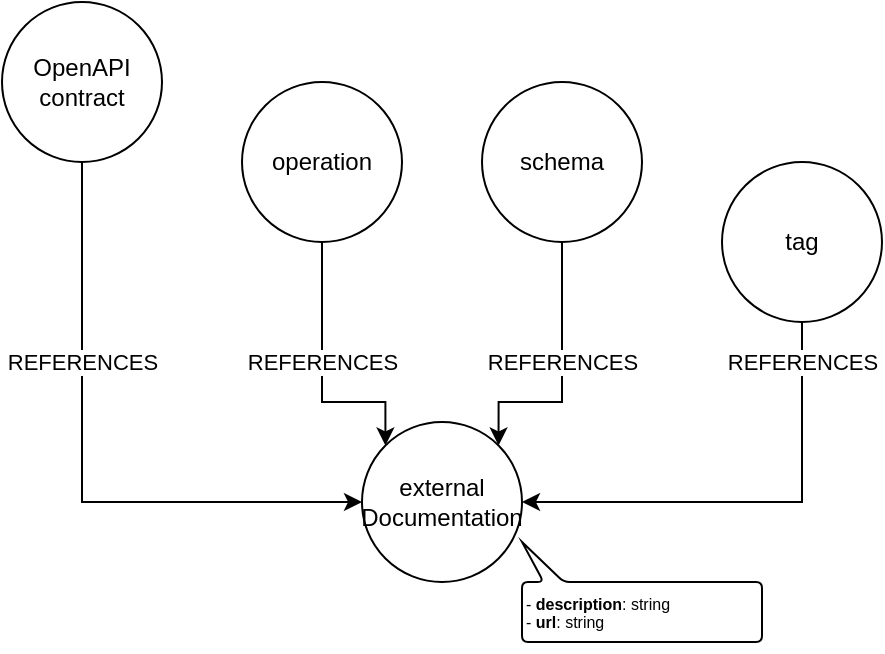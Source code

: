 <mxfile version="21.5.0" type="device">
  <diagram name="Page-1" id="UiZgA-MPbBTDrN_Jgupd">
    <mxGraphModel dx="822" dy="489" grid="1" gridSize="10" guides="1" tooltips="1" connect="1" arrows="1" fold="1" page="1" pageScale="1" pageWidth="850" pageHeight="1100" math="0" shadow="0">
      <root>
        <mxCell id="0" />
        <mxCell id="1" parent="0" />
        <mxCell id="FqXtzqW2zi4EFxIWnUQy-1" value="external Documentation" style="ellipse;whiteSpace=wrap;html=1;aspect=fixed;" parent="1" vertex="1">
          <mxGeometry x="320" y="450" width="80" height="80" as="geometry" />
        </mxCell>
        <mxCell id="FqXtzqW2zi4EFxIWnUQy-7" style="edgeStyle=orthogonalEdgeStyle;rounded=0;orthogonalLoop=1;jettySize=auto;html=1;entryX=0;entryY=0;entryDx=0;entryDy=0;" parent="1" source="FqXtzqW2zi4EFxIWnUQy-2" target="FqXtzqW2zi4EFxIWnUQy-1" edge="1">
          <mxGeometry relative="1" as="geometry">
            <Array as="points">
              <mxPoint x="300" y="440" />
              <mxPoint x="332" y="440" />
            </Array>
          </mxGeometry>
        </mxCell>
        <mxCell id="FqXtzqW2zi4EFxIWnUQy-12" value="REFERENCES" style="edgeLabel;html=1;align=center;verticalAlign=middle;resizable=0;points=[];" parent="FqXtzqW2zi4EFxIWnUQy-7" vertex="1" connectable="0">
          <mxGeometry x="-0.478" relative="1" as="geometry">
            <mxPoint y="25" as="offset" />
          </mxGeometry>
        </mxCell>
        <mxCell id="FqXtzqW2zi4EFxIWnUQy-2" value="operation" style="ellipse;whiteSpace=wrap;html=1;aspect=fixed;" parent="1" vertex="1">
          <mxGeometry x="260" y="280" width="80" height="80" as="geometry" />
        </mxCell>
        <mxCell id="FqXtzqW2zi4EFxIWnUQy-8" style="edgeStyle=orthogonalEdgeStyle;rounded=0;orthogonalLoop=1;jettySize=auto;html=1;entryX=1;entryY=0;entryDx=0;entryDy=0;" parent="1" source="FqXtzqW2zi4EFxIWnUQy-3" target="FqXtzqW2zi4EFxIWnUQy-1" edge="1">
          <mxGeometry relative="1" as="geometry">
            <Array as="points">
              <mxPoint x="420" y="440" />
              <mxPoint x="388" y="440" />
            </Array>
          </mxGeometry>
        </mxCell>
        <mxCell id="FqXtzqW2zi4EFxIWnUQy-11" value="REFERENCES" style="edgeLabel;html=1;align=center;verticalAlign=middle;resizable=0;points=[];" parent="FqXtzqW2zi4EFxIWnUQy-8" vertex="1" connectable="0">
          <mxGeometry x="-0.478" y="-1" relative="1" as="geometry">
            <mxPoint x="1" y="25" as="offset" />
          </mxGeometry>
        </mxCell>
        <mxCell id="FqXtzqW2zi4EFxIWnUQy-3" value="schema" style="ellipse;whiteSpace=wrap;html=1;aspect=fixed;" parent="1" vertex="1">
          <mxGeometry x="380" y="280" width="80" height="80" as="geometry" />
        </mxCell>
        <mxCell id="FqXtzqW2zi4EFxIWnUQy-9" style="edgeStyle=orthogonalEdgeStyle;rounded=0;orthogonalLoop=1;jettySize=auto;html=1;entryX=1;entryY=0.5;entryDx=0;entryDy=0;" parent="1" source="FqXtzqW2zi4EFxIWnUQy-4" target="FqXtzqW2zi4EFxIWnUQy-1" edge="1">
          <mxGeometry relative="1" as="geometry">
            <Array as="points">
              <mxPoint x="540" y="490" />
            </Array>
          </mxGeometry>
        </mxCell>
        <mxCell id="FqXtzqW2zi4EFxIWnUQy-10" value="REFERENCES" style="edgeLabel;html=1;align=center;verticalAlign=middle;resizable=0;points=[];" parent="FqXtzqW2zi4EFxIWnUQy-9" vertex="1" connectable="0">
          <mxGeometry x="-0.738" y="1" relative="1" as="geometry">
            <mxPoint x="-1" y="-10" as="offset" />
          </mxGeometry>
        </mxCell>
        <mxCell id="FqXtzqW2zi4EFxIWnUQy-4" value="tag" style="ellipse;whiteSpace=wrap;html=1;aspect=fixed;" parent="1" vertex="1">
          <mxGeometry x="500" y="320" width="80" height="80" as="geometry" />
        </mxCell>
        <mxCell id="FqXtzqW2zi4EFxIWnUQy-6" value="REFERENCES" style="edgeStyle=orthogonalEdgeStyle;rounded=0;orthogonalLoop=1;jettySize=auto;html=1;entryX=0;entryY=0.5;entryDx=0;entryDy=0;" parent="1" source="FqXtzqW2zi4EFxIWnUQy-5" target="FqXtzqW2zi4EFxIWnUQy-1" edge="1">
          <mxGeometry x="-0.355" relative="1" as="geometry">
            <Array as="points">
              <mxPoint x="180" y="490" />
            </Array>
            <mxPoint as="offset" />
          </mxGeometry>
        </mxCell>
        <mxCell id="FqXtzqW2zi4EFxIWnUQy-5" value="OpenAPI contract" style="ellipse;whiteSpace=wrap;html=1;aspect=fixed;" parent="1" vertex="1">
          <mxGeometry x="140" y="240" width="80" height="80" as="geometry" />
        </mxCell>
        <mxCell id="5nT27-Q6Q1asawn_nBSH-1" value="&lt;p style=&quot;line-height: 60%;&quot;&gt;&lt;span style=&quot;font-size: 8px; background-color: initial;&quot;&gt;- &lt;b&gt;description&lt;/b&gt;: string&lt;br&gt;- &lt;/span&gt;&lt;b style=&quot;font-size: 8px; background-color: initial;&quot;&gt;url&lt;/b&gt;&lt;span style=&quot;font-size: 8px; background-color: initial;&quot;&gt;: string&lt;/span&gt;&lt;br&gt;&lt;/p&gt;" style="shape=callout;whiteSpace=wrap;html=1;perimeter=calloutPerimeter;rounded=1;base=10;size=20;position=0.09;arcSize=6;position2=0;align=left;flipH=0;flipV=1;" vertex="1" parent="1">
          <mxGeometry x="400" y="510" width="120" height="50" as="geometry" />
        </mxCell>
      </root>
    </mxGraphModel>
  </diagram>
</mxfile>
